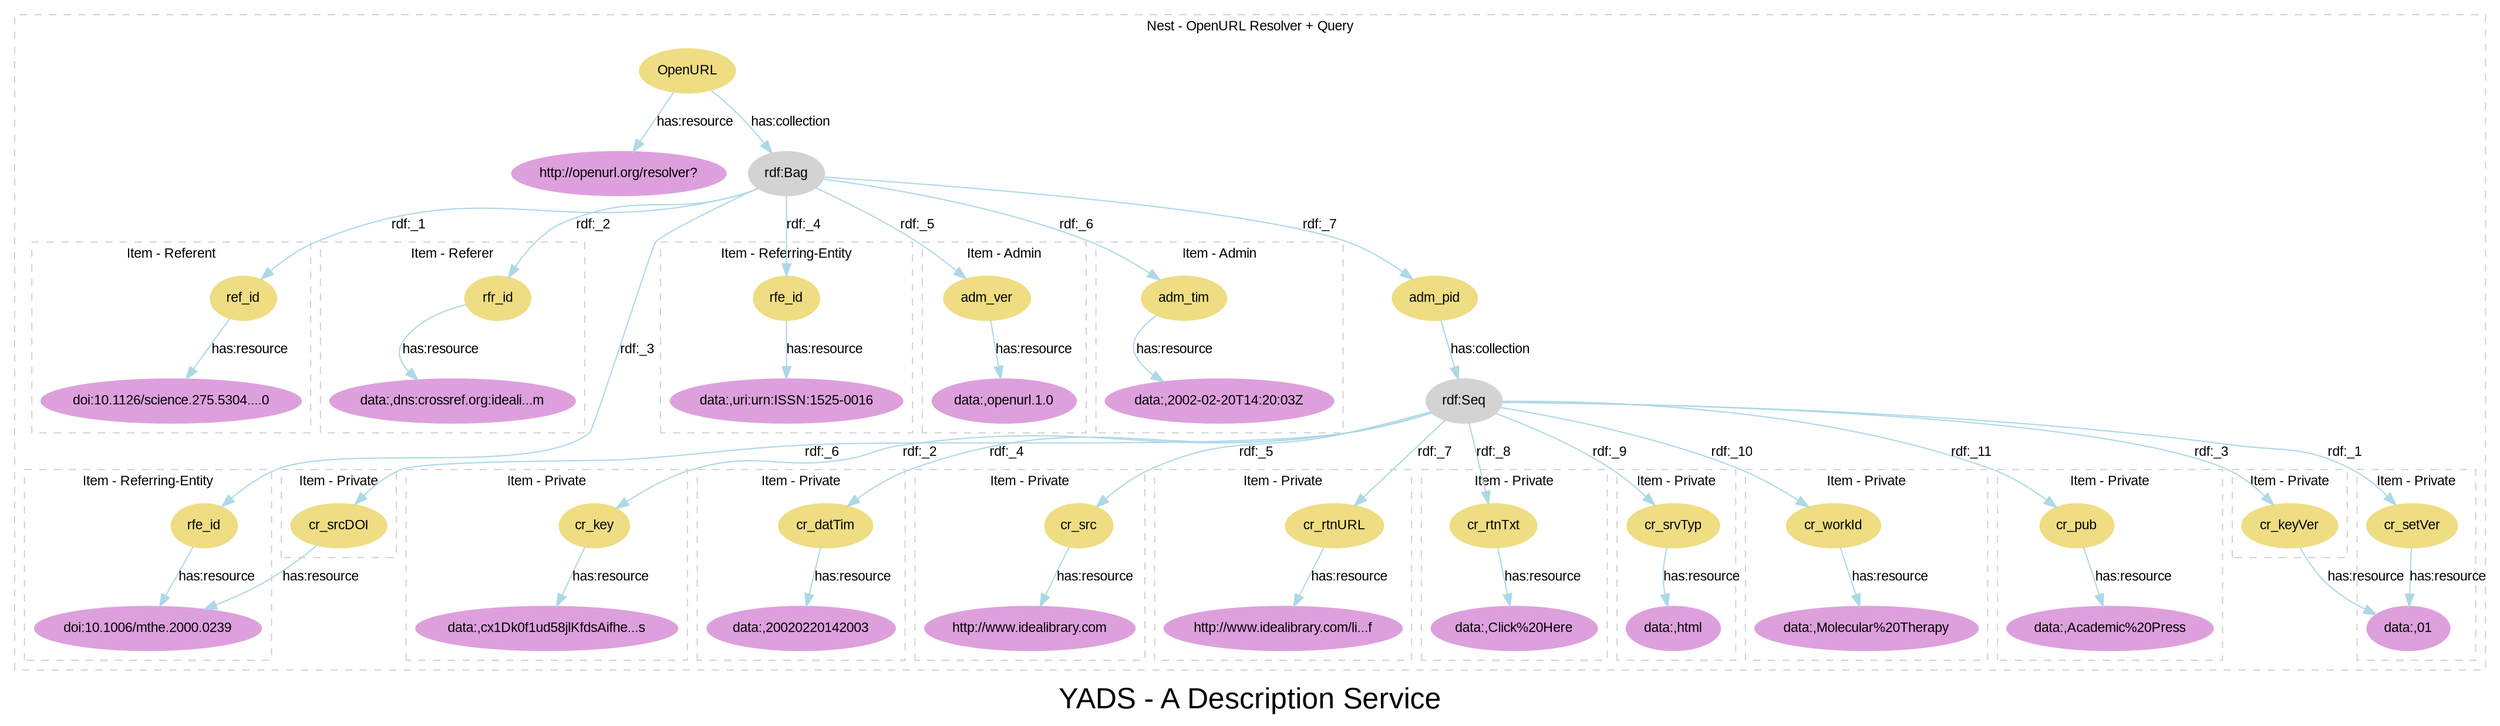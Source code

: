 
digraph yads { 

graph [
  fontname=arial, fontsize=24
  label="YADS - A Description Service"
];
node [
  fontname=arial, fontsize=11, fontcolor=black,
  style=filled, color=cornflowerblue,
];
edge [
  fontname=arial, fontsize=11, fontcolor=black,
  style=filled, color=lightblue,
];
rankdir=TB;

subgraph cluster_1 {

  style=dashed; color=lightgrey;
  fontname=arial; fontsize=11;
  fontcolor="black"; label="Nest - OpenURL Resolver + Query";

  ":_1" [label="OpenURL", color=lightgoldenrod];
  ":_1" -> "http://openurl.org/resolver?" [label="has:resource", URL="http://www2.elsevier.co.uk/~tony/1014/yads-schema-2002-04-03#resource"];
  ":_1" -> ":_2" [label="has:collection", URL="http://www2.elsevier.co.uk/~tony/1014/yads-schema-2002-04-03#collection"];
  ":_2" [label="rdf:Bag", color=lightgrey];

  "http://openurl.org/resolver?" [color=plum, URL="http://openurl.org/resolver?"];
  ":_2" [label="rdf:Bag", color=lightgrey, URL="http://www.w3.org/1999/02/22-rdf-syntax-ns#Bag"];
  ":_2" -> ":_3" [label="rdf:_1", URL="http://www.w3.org/1999/02/22-rdf-syntax-ns#_1"];
":_3" [label="isa:Item"]
  ":_2" -> ":_4" [label="rdf:_2", URL="http://www.w3.org/1999/02/22-rdf-syntax-ns#_2"];
":_4" [label="isa:Item"]
  ":_2" -> ":_5" [label="rdf:_3", URL="http://www.w3.org/1999/02/22-rdf-syntax-ns#_3"];
":_5" [label="isa:Item"]
  ":_2" -> ":_6" [label="rdf:_4", URL="http://www.w3.org/1999/02/22-rdf-syntax-ns#_4"];
":_6" [label="isa:Item"]
  ":_2" -> ":_7" [label="rdf:_5", URL="http://www.w3.org/1999/02/22-rdf-syntax-ns#_5"];
":_7" [label="isa:Item"]
  ":_2" -> ":_8" [label="rdf:_6", URL="http://www.w3.org/1999/02/22-rdf-syntax-ns#_6"];
":_8" [label="isa:Item"]
  ":_2" -> ":_9" [label="rdf:_7", URL="http://www.w3.org/1999/02/22-rdf-syntax-ns#_7"];
":_9" [label="isa:Item"]

subgraph cluster_3 {

  style=dashed; color=lightgrey;
  fontname=arial; fontsize=11;
  fontcolor="black"; label="Item - Referent";

  ":_3" [label="ref_id", color=lightgoldenrod];
  ":_3" -> "doi:10.1126/science.275.5304....0" [label="has:resource", URL="http://www2.elsevier.co.uk/~tony/1014/yads-schema-2002-04-03#resource"];

  "doi:10.1126/science.275.5304....0" [color=plum, URL="http://dx.doi.org/10.1126/science.275.5304.1320"];
}

subgraph cluster_4 {

  style=dashed; color=lightgrey;
  fontname=arial; fontsize=11;
  fontcolor="black"; label="Item - Referer";

  ":_4" [label="rfr_id", color=lightgoldenrod];
  ":_4" -> "data:,dns:crossref.org:ideali...m" [label="has:resource", URL="http://www2.elsevier.co.uk/~tony/1014/yads-schema-2002-04-03#resource"];

  "data:,dns:crossref.org:ideali...m" [color=plum, URL="data:,dns:crossref.org:idealibray.com"];
}

subgraph cluster_5 {

  style=dashed; color=lightgrey;
  fontname=arial; fontsize=11;
  fontcolor="black"; label="Item - Referring-Entity";

  ":_5" [label="rfe_id", color=lightgoldenrod];
  ":_5" -> "doi:10.1006/mthe.2000.0239" [label="has:resource", URL="http://www2.elsevier.co.uk/~tony/1014/yads-schema-2002-04-03#resource"];

  "doi:10.1006/mthe.2000.0239" [color=plum, URL="http://dx.doi.org/10.1006/mthe.2000.0239"];
}

subgraph cluster_6 {

  style=dashed; color=lightgrey;
  fontname=arial; fontsize=11;
  fontcolor="black"; label="Item - Referring-Entity";

  ":_6" [label="rfe_id", color=lightgoldenrod];
  ":_6" -> "data:,uri:urn:ISSN:1525-0016" [label="has:resource", URL="http://www2.elsevier.co.uk/~tony/1014/yads-schema-2002-04-03#resource"];

  "data:,uri:urn:ISSN:1525-0016" [color=plum, URL="data:,uri:urn:ISSN:1525-0016"];
}

subgraph cluster_7 {

  style=dashed; color=lightgrey;
  fontname=arial; fontsize=11;
  fontcolor="black"; label="Item - Admin";

  ":_7" [label="adm_ver", color=lightgoldenrod];
  ":_7" -> "data:,openurl.1.0" [label="has:resource", URL="http://www2.elsevier.co.uk/~tony/1014/yads-schema-2002-04-03#resource"];

  "data:,openurl.1.0" [color=plum, URL="data:,openurl.1.0"];
}

subgraph cluster_8 {

  style=dashed; color=lightgrey;
  fontname=arial; fontsize=11;
  fontcolor="black"; label="Item - Admin";

  ":_8" [label="adm_tim", color=lightgoldenrod];
  ":_8" -> "data:,2002-02-20T14:20:03Z" [label="has:resource", URL="http://www2.elsevier.co.uk/~tony/1014/yads-schema-2002-04-03#resource"];

  "data:,2002-02-20T14:20:03Z" [color=plum, URL="data:,2002-02-20T14:20:03Z"];
}

  ":_9" [label="adm_pid", color=lightgoldenrod];
  ":_9" -> ":_10" [label="has:collection", URL="http://www2.elsevier.co.uk/~tony/1014/yads-schema-2002-04-03#collection"];
  ":_10" [label="rdf:Seq", color=lightgrey];

  ":_10" [label="rdf:Seq", color=lightgrey, URL="http://www.w3.org/1999/02/22-rdf-syntax-ns#Seq"];
  ":_10" -> ":_11" [label="rdf:_1", URL="http://www.w3.org/1999/02/22-rdf-syntax-ns#_1"];
":_11" [label="isa:Item"]
  ":_10" -> ":_12" [label="rdf:_2", URL="http://www.w3.org/1999/02/22-rdf-syntax-ns#_2"];
":_12" [label="isa:Item"]
  ":_10" -> ":_13" [label="rdf:_3", URL="http://www.w3.org/1999/02/22-rdf-syntax-ns#_3"];
":_13" [label="isa:Item"]
  ":_10" -> ":_14" [label="rdf:_4", URL="http://www.w3.org/1999/02/22-rdf-syntax-ns#_4"];
":_14" [label="isa:Item"]
  ":_10" -> ":_15" [label="rdf:_5", URL="http://www.w3.org/1999/02/22-rdf-syntax-ns#_5"];
":_15" [label="isa:Item"]
  ":_10" -> ":_16" [label="rdf:_6", URL="http://www.w3.org/1999/02/22-rdf-syntax-ns#_6"];
":_16" [label="isa:Item"]
  ":_10" -> ":_17" [label="rdf:_7", URL="http://www.w3.org/1999/02/22-rdf-syntax-ns#_7"];
":_17" [label="isa:Item"]
  ":_10" -> ":_18" [label="rdf:_8", URL="http://www.w3.org/1999/02/22-rdf-syntax-ns#_8"];
":_18" [label="isa:Item"]
  ":_10" -> ":_19" [label="rdf:_9", URL="http://www.w3.org/1999/02/22-rdf-syntax-ns#_9"];
":_19" [label="isa:Item"]
  ":_10" -> ":_20" [label="rdf:_10", URL="http://www.w3.org/1999/02/22-rdf-syntax-ns#_10"];
":_20" [label="isa:Item"]
  ":_10" -> ":_21" [label="rdf:_11", URL="http://www.w3.org/1999/02/22-rdf-syntax-ns#_11"];
":_21" [label="isa:Item"]

subgraph cluster_11 {

  style=dashed; color=lightgrey;
  fontname=arial; fontsize=11;
  fontcolor="black"; label="Item - Private";

  ":_11" [label="cr_setVer", color=lightgoldenrod];
  ":_11" -> "data:,01" [label="has:resource", URL="http://www2.elsevier.co.uk/~tony/1014/yads-schema-2002-04-03#resource"];

  "data:,01" [color=plum, URL="data:,01"];
}

subgraph cluster_12 {

  style=dashed; color=lightgrey;
  fontname=arial; fontsize=11;
  fontcolor="black"; label="Item - Private";

  ":_12" [label="cr_key", color=lightgoldenrod];
  ":_12" -> "data:,cx1Dk0f1ud58jlKfdsAifhe...s" [label="has:resource", URL="http://www2.elsevier.co.uk/~tony/1014/yads-schema-2002-04-03#resource"];

  "data:,cx1Dk0f1ud58jlKfdsAifhe...s" [color=plum, URL="data:,cx1Dk0f1ud58jlKfdsAifhe23swkHG^s"];
}

subgraph cluster_13 {

  style=dashed; color=lightgrey;
  fontname=arial; fontsize=11;
  fontcolor="black"; label="Item - Private";

  ":_13" [label="cr_keyVer", color=lightgoldenrod];
  ":_13" -> "data:,01" [label="has:resource", URL="http://www2.elsevier.co.uk/~tony/1014/yads-schema-2002-04-03#resource"];

  "data:,01" [color=plum, URL="data:,01"];
}

subgraph cluster_14 {

  style=dashed; color=lightgrey;
  fontname=arial; fontsize=11;
  fontcolor="black"; label="Item - Private";

  ":_14" [label="cr_datTim", color=lightgoldenrod];
  ":_14" -> "data:,20020220142003" [label="has:resource", URL="http://www2.elsevier.co.uk/~tony/1014/yads-schema-2002-04-03#resource"];

  "data:,20020220142003" [color=plum, URL="data:,20020220142003"];
}

subgraph cluster_15 {

  style=dashed; color=lightgrey;
  fontname=arial; fontsize=11;
  fontcolor="black"; label="Item - Private";

  ":_15" [label="cr_src", color=lightgoldenrod];
  ":_15" -> "http://www.idealibrary.com" [label="has:resource", URL="http://www2.elsevier.co.uk/~tony/1014/yads-schema-2002-04-03#resource"];

  "http://www.idealibrary.com" [color=plum, URL="http://www.idealibrary.com"];
}

subgraph cluster_16 {

  style=dashed; color=lightgrey;
  fontname=arial; fontsize=11;
  fontcolor="black"; label="Item - Private";

  ":_16" [label="cr_srcDOI", color=lightgoldenrod];
  ":_16" -> "doi:10.1006/mthe.2000.0239" [label="has:resource", URL="http://www2.elsevier.co.uk/~tony/1014/yads-schema-2002-04-03#resource"];

  "doi:10.1006/mthe.2000.0239" [color=plum, URL="http://dx.doi.org/10.1006/mthe.2000.0239"];
}

subgraph cluster_17 {

  style=dashed; color=lightgrey;
  fontname=arial; fontsize=11;
  fontcolor="black"; label="Item - Private";

  ":_17" [label="cr_rtnURL", color=lightgoldenrod];
  ":_17" -> "http://www.idealibrary.com/li...f" [label="has:resource", URL="http://www2.elsevier.co.uk/~tony/1014/yads-schema-2002-04-03#resource"];

  "http://www.idealibrary.com/li...f" [color=plum, URL="http://www.idealibrary.com/links/doi/10.1006/mthe.2000.0239/ref"];
}

subgraph cluster_18 {

  style=dashed; color=lightgrey;
  fontname=arial; fontsize=11;
  fontcolor="black"; label="Item - Private";

  ":_18" [label="cr_rtnTxt", color=lightgoldenrod];
  ":_18" -> "data:,Click%20Here" [label="has:resource", URL="http://www2.elsevier.co.uk/~tony/1014/yads-schema-2002-04-03#resource"];

  "data:,Click%20Here" [color=plum, URL="data:,Click%20Here"];
}

subgraph cluster_19 {

  style=dashed; color=lightgrey;
  fontname=arial; fontsize=11;
  fontcolor="black"; label="Item - Private";

  ":_19" [label="cr_srvTyp", color=lightgoldenrod];
  ":_19" -> "data:,html" [label="has:resource", URL="http://www2.elsevier.co.uk/~tony/1014/yads-schema-2002-04-03#resource"];

  "data:,html" [color=plum, URL="data:,html"];
}

subgraph cluster_20 {

  style=dashed; color=lightgrey;
  fontname=arial; fontsize=11;
  fontcolor="black"; label="Item - Private";

  ":_20" [label="cr_workId", color=lightgoldenrod];
  ":_20" -> "data:,Molecular%20Therapy" [label="has:resource", URL="http://www2.elsevier.co.uk/~tony/1014/yads-schema-2002-04-03#resource"];

  "data:,Molecular%20Therapy" [color=plum, URL="data:,Molecular%20Therapy"];
}

subgraph cluster_21 {

  style=dashed; color=lightgrey;
  fontname=arial; fontsize=11;
  fontcolor="black"; label="Item - Private";

  ":_21" [label="cr_pub", color=lightgoldenrod];
  ":_21" -> "data:,Academic%20Press" [label="has:resource", URL="http://www2.elsevier.co.uk/~tony/1014/yads-schema-2002-04-03#resource"];

  "data:,Academic%20Press" [color=plum, URL="data:,Academic%20Press"];
}


}

}
